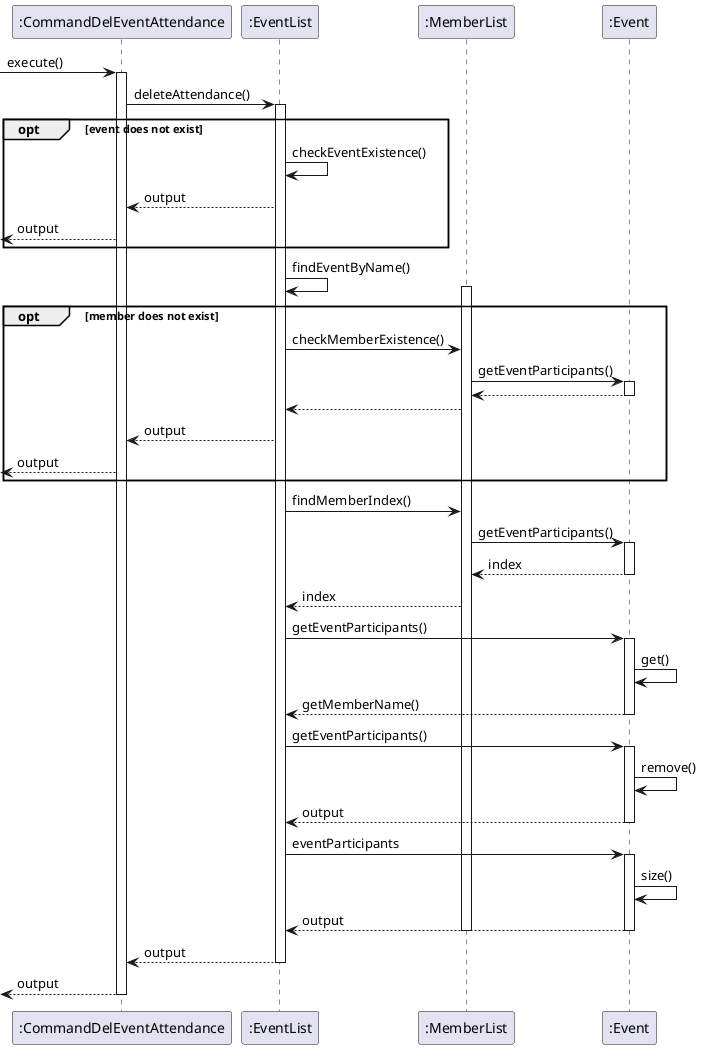@startuml
 -> ":CommandDelEventAttendance": execute()

activate ":CommandDelEventAttendance"
":CommandDelEventAttendance" -> ":EventList" : deleteAttendance()
activate ":EventList"

opt event does not exist
":EventList" -> ":EventList" : checkEventExistence()
":EventList" --> ":CommandDelEventAttendance" : output
<-- ":CommandDelEventAttendance" : output
end

":EventList" -> ":EventList" : findEventByName()

opt member does not exist
activate ":MemberList"
":EventList" -> ":MemberList" : checkMemberExistence()
":MemberList" -> ":Event" : getEventParticipants()
activate ":Event"
return
":MemberList" --> ":EventList"
":EventList" --> ":CommandDelEventAttendance" : output
<-- ":CommandDelEventAttendance" : output
end

activate ":MemberList"
":EventList" -> ":MemberList" : findMemberIndex()
":MemberList" -> ":Event" : getEventParticipants()
activate ":Event"
return index
":MemberList" --> ":EventList" :index

":EventList" -> ":Event" : getEventParticipants()
activate ":Event"
":Event" -> ":Event" : get()
return getMemberName()

":EventList" -> ":Event" : getEventParticipants()
activate ":Event"
":Event" -> ":Event" : remove()
return output

":EventList" -> ":Event" : eventParticipants
activate ":Event"
":Event" -> ":Event" : size()
return output

deactivate ":Event"
deactivate ":MemberList"

":EventList" --> ":CommandDelEventAttendance" : output
deactivate ":EventList"
<-- ":CommandDelEventAttendance" : output
deactivate ":CommandDelEventAttendance"




@enduml